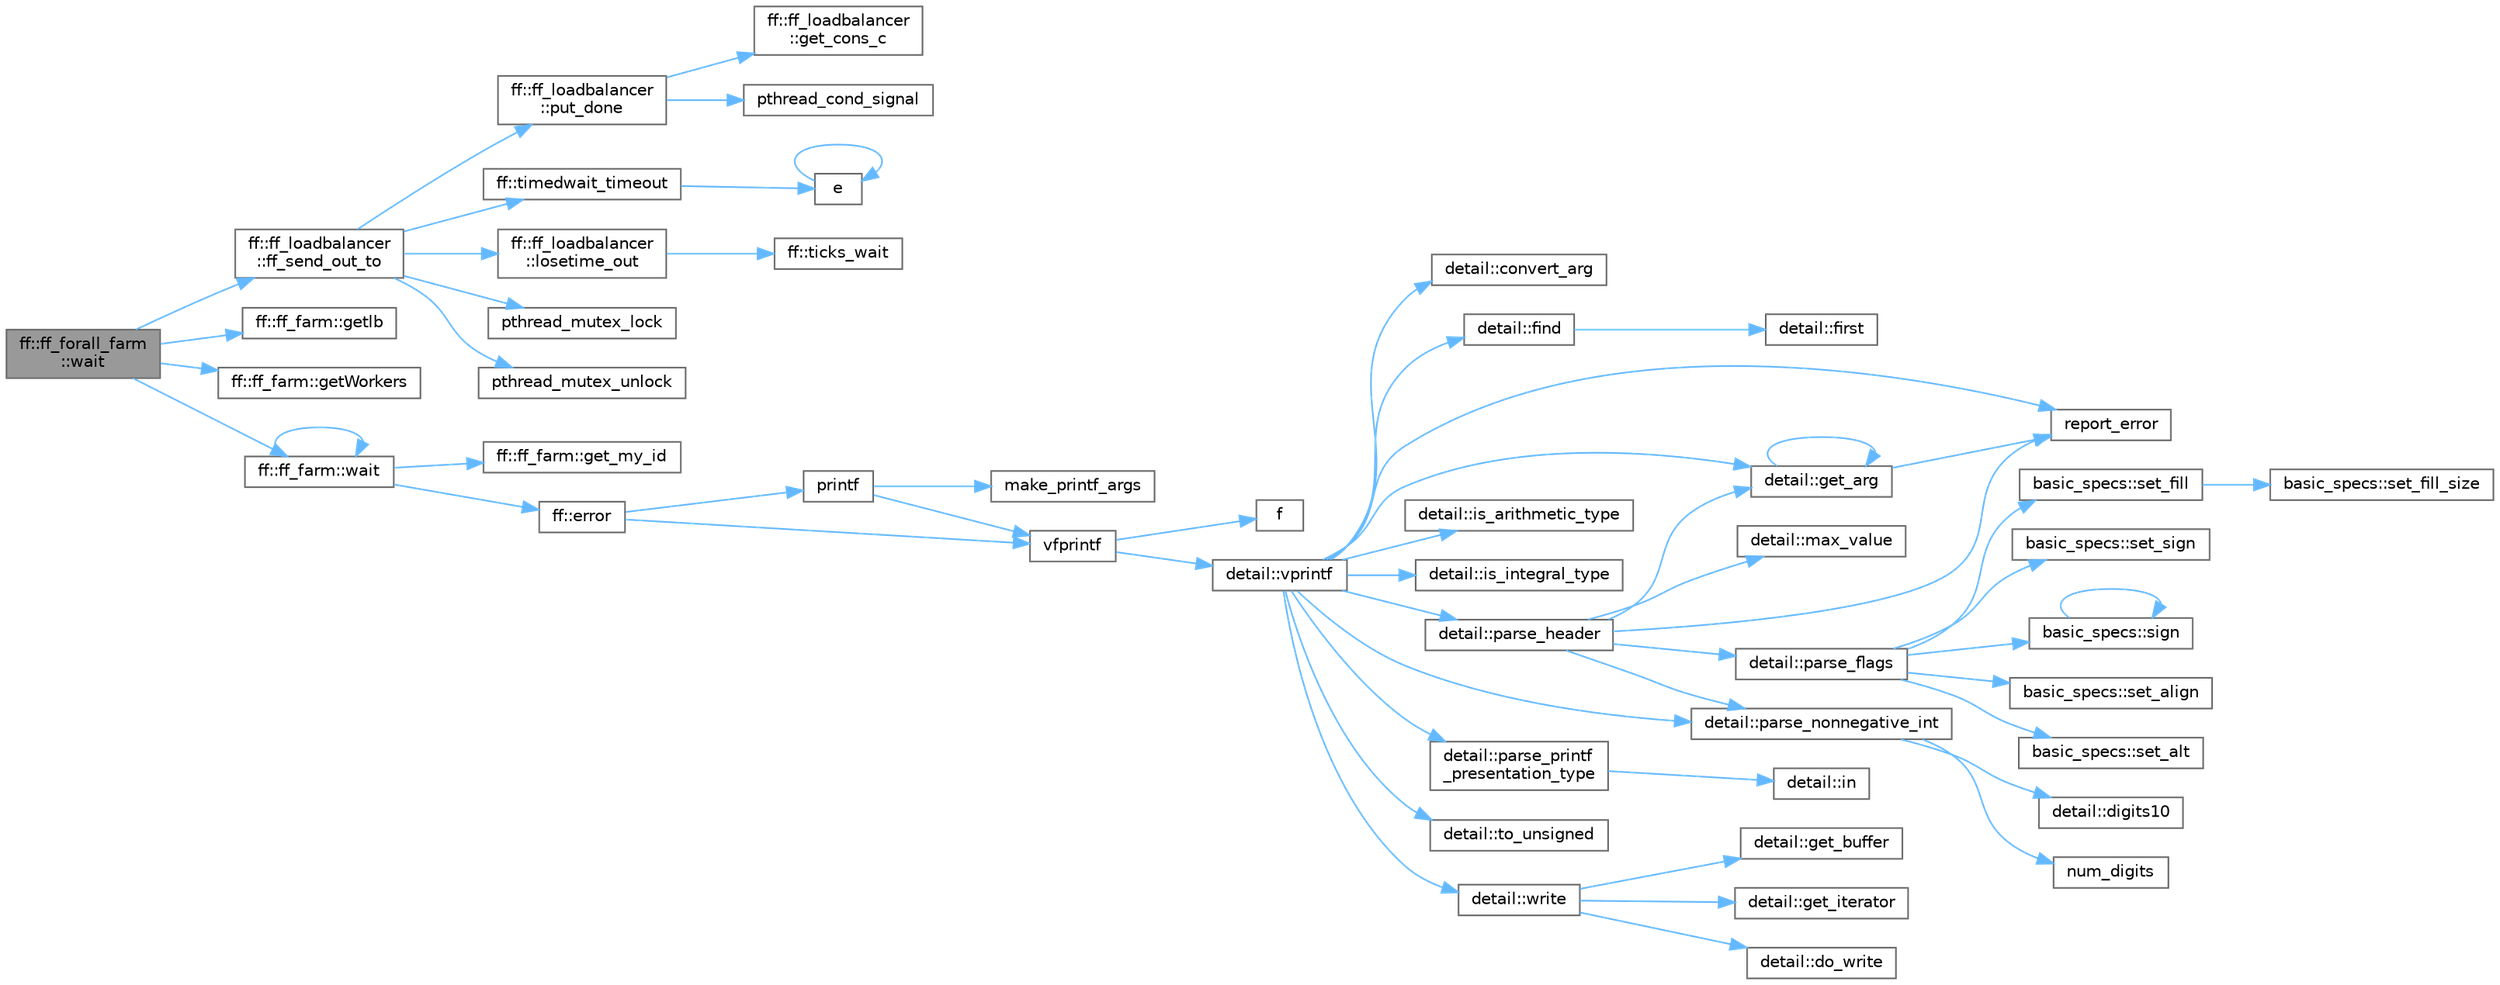 digraph "ff::ff_forall_farm::wait"
{
 // LATEX_PDF_SIZE
  bgcolor="transparent";
  edge [fontname=Helvetica,fontsize=10,labelfontname=Helvetica,labelfontsize=10];
  node [fontname=Helvetica,fontsize=10,shape=box,height=0.2,width=0.4];
  rankdir="LR";
  Node1 [id="Node000001",label="ff::ff_forall_farm\l::wait",height=0.2,width=0.4,color="gray40", fillcolor="grey60", style="filled", fontcolor="black",tooltip="Puts the thread in waiting state"];
  Node1 -> Node2 [id="edge1_Node000001_Node000002",color="steelblue1",style="solid",tooltip=" "];
  Node2 [id="Node000002",label="ff::ff_loadbalancer\l::ff_send_out_to",height=0.2,width=0.4,color="grey40", fillcolor="white", style="filled",URL="$classff_1_1ff__loadbalancer.html#a19ea5e6e2013226b016823987642287a",tooltip=" "];
  Node2 -> Node3 [id="edge2_Node000002_Node000003",color="steelblue1",style="solid",tooltip=" "];
  Node3 [id="Node000003",label="ff::ff_loadbalancer\l::losetime_out",height=0.2,width=0.4,color="grey40", fillcolor="white", style="filled",URL="$classff_1_1ff__loadbalancer.html#a6f332ed5f5c98d391298afed648098e4",tooltip="Loses some time before sending the message to output buffer"];
  Node3 -> Node4 [id="edge3_Node000003_Node000004",color="steelblue1",style="solid",tooltip=" "];
  Node4 [id="Node000004",label="ff::ticks_wait",height=0.2,width=0.4,color="grey40", fillcolor="white", style="filled",URL="$namespaceff.html#a04585e83a60ec0d1664ccfec22c87b8c",tooltip=" "];
  Node2 -> Node5 [id="edge4_Node000002_Node000005",color="steelblue1",style="solid",tooltip=" "];
  Node5 [id="Node000005",label="pthread_mutex_lock",height=0.2,width=0.4,color="grey40", fillcolor="white", style="filled",URL="$pthread__minport__windows_8h.html#ac24005266439bc710f8d85235c0c9213",tooltip=" "];
  Node2 -> Node6 [id="edge5_Node000002_Node000006",color="steelblue1",style="solid",tooltip=" "];
  Node6 [id="Node000006",label="pthread_mutex_unlock",height=0.2,width=0.4,color="grey40", fillcolor="white", style="filled",URL="$pthread__minport__windows_8h.html#a9ebcb4bbf90f780d17be7acd63b0e92f",tooltip=" "];
  Node2 -> Node7 [id="edge6_Node000002_Node000007",color="steelblue1",style="solid",tooltip=" "];
  Node7 [id="Node000007",label="ff::ff_loadbalancer\l::put_done",height=0.2,width=0.4,color="grey40", fillcolor="white", style="filled",URL="$classff_1_1ff__loadbalancer.html#a4f5f24de898f485099367d4a17d43d13",tooltip=" "];
  Node7 -> Node8 [id="edge7_Node000007_Node000008",color="steelblue1",style="solid",tooltip=" "];
  Node8 [id="Node000008",label="ff::ff_loadbalancer\l::get_cons_c",height=0.2,width=0.4,color="grey40", fillcolor="white", style="filled",URL="$classff_1_1ff__loadbalancer.html#a623ff7063cf4db73fc1249ec38ef2159",tooltip=" "];
  Node7 -> Node9 [id="edge8_Node000007_Node000009",color="steelblue1",style="solid",tooltip=" "];
  Node9 [id="Node000009",label="pthread_cond_signal",height=0.2,width=0.4,color="grey40", fillcolor="white", style="filled",URL="$pthread__minport__windows_8h.html#af3771cd9bcc377935b42c79ab48a3931",tooltip=" "];
  Node2 -> Node10 [id="edge9_Node000002_Node000010",color="steelblue1",style="solid",tooltip=" "];
  Node10 [id="Node000010",label="ff::timedwait_timeout",height=0.2,width=0.4,color="grey40", fillcolor="white", style="filled",URL="$namespaceff.html#a5b1f0a8d2b5b3ed69bee02a6b2d3041e",tooltip=" "];
  Node10 -> Node11 [id="edge10_Node000010_Node000011",color="steelblue1",style="solid",tooltip=" "];
  Node11 [id="Node000011",label="e",height=0.2,width=0.4,color="grey40", fillcolor="white", style="filled",URL="$_cwise__array__power__array_8cpp.html#a9cb86ff854760bf91a154f2724a9101d",tooltip=" "];
  Node11 -> Node11 [id="edge11_Node000011_Node000011",color="steelblue1",style="solid",tooltip=" "];
  Node1 -> Node12 [id="edge12_Node000001_Node000012",color="steelblue1",style="solid",tooltip=" "];
  Node12 [id="Node000012",label="ff::ff_farm::getlb",height=0.2,width=0.4,color="grey40", fillcolor="white", style="filled",URL="$classff_1_1ff__farm.html#ac198b3718c3dfc5c89291a4a7b2fa732",tooltip=" "];
  Node1 -> Node13 [id="edge13_Node000001_Node000013",color="steelblue1",style="solid",tooltip=" "];
  Node13 [id="Node000013",label="ff::ff_farm::getWorkers",height=0.2,width=0.4,color="grey40", fillcolor="white", style="filled",URL="$classff_1_1ff__farm.html#a67596a94ae016f648b2793a90b96a5de",tooltip=" "];
  Node1 -> Node14 [id="edge14_Node000001_Node000014",color="steelblue1",style="solid",tooltip=" "];
  Node14 [id="Node000014",label="ff::ff_farm::wait",height=0.2,width=0.4,color="grey40", fillcolor="white", style="filled",URL="$classff_1_1ff__farm.html#aecfdf624552b6d156de35fb5db36604c",tooltip="Puts the thread in waiting state"];
  Node14 -> Node15 [id="edge15_Node000014_Node000015",color="steelblue1",style="solid",tooltip=" "];
  Node15 [id="Node000015",label="ff::error",height=0.2,width=0.4,color="grey40", fillcolor="white", style="filled",URL="$namespaceff.html#a27d926d29b55e019eba5b70672301d82",tooltip=" "];
  Node15 -> Node16 [id="edge16_Node000015_Node000016",color="steelblue1",style="solid",tooltip=" "];
  Node16 [id="Node000016",label="printf",height=0.2,width=0.4,color="grey40", fillcolor="white", style="filled",URL="$printf_8h.html#aee3ed3a831f25f07e7be3919fff2203a",tooltip=" "];
  Node16 -> Node17 [id="edge17_Node000016_Node000017",color="steelblue1",style="solid",tooltip=" "];
  Node17 [id="Node000017",label="make_printf_args",height=0.2,width=0.4,color="grey40", fillcolor="white", style="filled",URL="$printf_8h.html#a27dcc0efcda04388971dbea3c875f122",tooltip=" "];
  Node16 -> Node18 [id="edge18_Node000016_Node000018",color="steelblue1",style="solid",tooltip=" "];
  Node18 [id="Node000018",label="vfprintf",height=0.2,width=0.4,color="grey40", fillcolor="white", style="filled",URL="$printf_8h.html#abb30aad964fc771fb52cf3ad88649df2",tooltip=" "];
  Node18 -> Node19 [id="edge19_Node000018_Node000019",color="steelblue1",style="solid",tooltip=" "];
  Node19 [id="Node000019",label="f",height=0.2,width=0.4,color="grey40", fillcolor="white", style="filled",URL="$cxx11__tensor__map_8cpp.html#a7f507fea02198f6cb81c86640c7b1a4e",tooltip=" "];
  Node18 -> Node20 [id="edge20_Node000018_Node000020",color="steelblue1",style="solid",tooltip=" "];
  Node20 [id="Node000020",label="detail::vprintf",height=0.2,width=0.4,color="grey40", fillcolor="white", style="filled",URL="$namespacedetail.html#a1c8c2218e4c822aa8f743fb9c573717f",tooltip=" "];
  Node20 -> Node21 [id="edge21_Node000020_Node000021",color="steelblue1",style="solid",tooltip=" "];
  Node21 [id="Node000021",label="detail::convert_arg",height=0.2,width=0.4,color="grey40", fillcolor="white", style="filled",URL="$namespacedetail.html#a03c11572c9a664266d6925f327dec7f3",tooltip=" "];
  Node20 -> Node22 [id="edge22_Node000020_Node000022",color="steelblue1",style="solid",tooltip=" "];
  Node22 [id="Node000022",label="detail::find",height=0.2,width=0.4,color="grey40", fillcolor="white", style="filled",URL="$namespacedetail.html#a6b71952fab3dc32f3edb2c3e9811d8d9",tooltip=" "];
  Node22 -> Node23 [id="edge23_Node000022_Node000023",color="steelblue1",style="solid",tooltip=" "];
  Node23 [id="Node000023",label="detail::first",height=0.2,width=0.4,color="grey40", fillcolor="white", style="filled",URL="$namespacedetail.html#a02319a3deb124802b88b61f85987df5e",tooltip=" "];
  Node20 -> Node24 [id="edge24_Node000020_Node000024",color="steelblue1",style="solid",tooltip=" "];
  Node24 [id="Node000024",label="detail::get_arg",height=0.2,width=0.4,color="grey40", fillcolor="white", style="filled",URL="$namespacedetail.html#a342ef250e45bd09b2ef666b6fae1c355",tooltip=" "];
  Node24 -> Node24 [id="edge25_Node000024_Node000024",color="steelblue1",style="solid",tooltip=" "];
  Node24 -> Node25 [id="edge26_Node000024_Node000025",color="steelblue1",style="solid",tooltip=" "];
  Node25 [id="Node000025",label="report_error",height=0.2,width=0.4,color="grey40", fillcolor="white", style="filled",URL="$format-inl_8h.html#a5555893692b00b61b3886349332fd01f",tooltip=" "];
  Node20 -> Node26 [id="edge27_Node000020_Node000026",color="steelblue1",style="solid",tooltip=" "];
  Node26 [id="Node000026",label="detail::is_arithmetic_type",height=0.2,width=0.4,color="grey40", fillcolor="white", style="filled",URL="$namespacedetail.html#a802c50a56a3495fdab6020b375ba1389",tooltip=" "];
  Node20 -> Node27 [id="edge28_Node000020_Node000027",color="steelblue1",style="solid",tooltip=" "];
  Node27 [id="Node000027",label="detail::is_integral_type",height=0.2,width=0.4,color="grey40", fillcolor="white", style="filled",URL="$namespacedetail.html#a2a60f8d1bee41b803f43fc42b707b5d1",tooltip=" "];
  Node20 -> Node28 [id="edge29_Node000020_Node000028",color="steelblue1",style="solid",tooltip=" "];
  Node28 [id="Node000028",label="detail::parse_header",height=0.2,width=0.4,color="grey40", fillcolor="white", style="filled",URL="$namespacedetail.html#afc9d93e58b8edb8077f8bc8eee7f4035",tooltip=" "];
  Node28 -> Node24 [id="edge30_Node000028_Node000024",color="steelblue1",style="solid",tooltip=" "];
  Node28 -> Node29 [id="edge31_Node000028_Node000029",color="steelblue1",style="solid",tooltip=" "];
  Node29 [id="Node000029",label="detail::max_value",height=0.2,width=0.4,color="grey40", fillcolor="white", style="filled",URL="$namespacedetail.html#a45c2130c44ebe54179eafcee3cda2bfb",tooltip=" "];
  Node28 -> Node30 [id="edge32_Node000028_Node000030",color="steelblue1",style="solid",tooltip=" "];
  Node30 [id="Node000030",label="detail::parse_flags",height=0.2,width=0.4,color="grey40", fillcolor="white", style="filled",URL="$namespacedetail.html#a4213daed116a37e1767881da51238261",tooltip=" "];
  Node30 -> Node31 [id="edge33_Node000030_Node000031",color="steelblue1",style="solid",tooltip=" "];
  Node31 [id="Node000031",label="basic_specs::set_align",height=0.2,width=0.4,color="grey40", fillcolor="white", style="filled",URL="$classbasic__specs.html#ad73b6f854341aaabc744bf54e6ea6af6",tooltip=" "];
  Node30 -> Node32 [id="edge34_Node000030_Node000032",color="steelblue1",style="solid",tooltip=" "];
  Node32 [id="Node000032",label="basic_specs::set_alt",height=0.2,width=0.4,color="grey40", fillcolor="white", style="filled",URL="$classbasic__specs.html#a5f10314706a8a3d579f882f30d283b61",tooltip=" "];
  Node30 -> Node33 [id="edge35_Node000030_Node000033",color="steelblue1",style="solid",tooltip=" "];
  Node33 [id="Node000033",label="basic_specs::set_fill",height=0.2,width=0.4,color="grey40", fillcolor="white", style="filled",URL="$classbasic__specs.html#a1600987fb39fed5dfdac21b218061a9e",tooltip=" "];
  Node33 -> Node34 [id="edge36_Node000033_Node000034",color="steelblue1",style="solid",tooltip=" "];
  Node34 [id="Node000034",label="basic_specs::set_fill_size",height=0.2,width=0.4,color="grey40", fillcolor="white", style="filled",URL="$classbasic__specs.html#a4b36db5ad1e38169bd6653635d5e69cd",tooltip=" "];
  Node30 -> Node35 [id="edge37_Node000030_Node000035",color="steelblue1",style="solid",tooltip=" "];
  Node35 [id="Node000035",label="basic_specs::set_sign",height=0.2,width=0.4,color="grey40", fillcolor="white", style="filled",URL="$classbasic__specs.html#a7020ec66ba6918727e4102567c5c731a",tooltip=" "];
  Node30 -> Node36 [id="edge38_Node000030_Node000036",color="steelblue1",style="solid",tooltip=" "];
  Node36 [id="Node000036",label="basic_specs::sign",height=0.2,width=0.4,color="grey40", fillcolor="white", style="filled",URL="$classbasic__specs.html#a380e6ff33a8ae05e3ef479bf95696ad2",tooltip=" "];
  Node36 -> Node36 [id="edge39_Node000036_Node000036",color="steelblue1",style="solid",tooltip=" "];
  Node28 -> Node37 [id="edge40_Node000028_Node000037",color="steelblue1",style="solid",tooltip=" "];
  Node37 [id="Node000037",label="detail::parse_nonnegative_int",height=0.2,width=0.4,color="grey40", fillcolor="white", style="filled",URL="$namespacedetail.html#a338caba782225e115a9902d4d0835f5f",tooltip=" "];
  Node37 -> Node38 [id="edge41_Node000037_Node000038",color="steelblue1",style="solid",tooltip=" "];
  Node38 [id="Node000038",label="detail::digits10",height=0.2,width=0.4,color="grey40", fillcolor="white", style="filled",URL="$namespacedetail.html#a3a043db05db2d07deb2d98ba2d04b4eb",tooltip=" "];
  Node37 -> Node39 [id="edge42_Node000037_Node000039",color="steelblue1",style="solid",tooltip=" "];
  Node39 [id="Node000039",label="num_digits",height=0.2,width=0.4,color="grey40", fillcolor="white", style="filled",URL="$_sequence_8c.html#aa16e8c03d098498ad9c8839cf2c48044",tooltip=" "];
  Node28 -> Node25 [id="edge43_Node000028_Node000025",color="steelblue1",style="solid",tooltip=" "];
  Node20 -> Node37 [id="edge44_Node000020_Node000037",color="steelblue1",style="solid",tooltip=" "];
  Node20 -> Node40 [id="edge45_Node000020_Node000040",color="steelblue1",style="solid",tooltip=" "];
  Node40 [id="Node000040",label="detail::parse_printf\l_presentation_type",height=0.2,width=0.4,color="grey40", fillcolor="white", style="filled",URL="$namespacedetail.html#aa2cb095169b23e3a66260ad7078f44cc",tooltip=" "];
  Node40 -> Node41 [id="edge46_Node000040_Node000041",color="steelblue1",style="solid",tooltip=" "];
  Node41 [id="Node000041",label="detail::in",height=0.2,width=0.4,color="grey40", fillcolor="white", style="filled",URL="$namespacedetail.html#a52a5e2ed06c229dcf95ea5c46d48d05e",tooltip=" "];
  Node20 -> Node25 [id="edge47_Node000020_Node000025",color="steelblue1",style="solid",tooltip=" "];
  Node20 -> Node42 [id="edge48_Node000020_Node000042",color="steelblue1",style="solid",tooltip=" "];
  Node42 [id="Node000042",label="detail::to_unsigned",height=0.2,width=0.4,color="grey40", fillcolor="white", style="filled",URL="$namespacedetail.html#a4855e668246c731a97484efc329f2aac",tooltip=" "];
  Node20 -> Node43 [id="edge49_Node000020_Node000043",color="steelblue1",style="solid",tooltip=" "];
  Node43 [id="Node000043",label="detail::write",height=0.2,width=0.4,color="grey40", fillcolor="white", style="filled",URL="$namespacedetail.html#a29dacf26eedc9e3575fb57329a5ca0a3",tooltip=" "];
  Node43 -> Node44 [id="edge50_Node000043_Node000044",color="steelblue1",style="solid",tooltip=" "];
  Node44 [id="Node000044",label="detail::do_write",height=0.2,width=0.4,color="grey40", fillcolor="white", style="filled",URL="$namespacedetail.html#a5007cc441bd246a9096070c10d1ea683",tooltip=" "];
  Node43 -> Node45 [id="edge51_Node000043_Node000045",color="steelblue1",style="solid",tooltip=" "];
  Node45 [id="Node000045",label="detail::get_buffer",height=0.2,width=0.4,color="grey40", fillcolor="white", style="filled",URL="$namespacedetail.html#ad803bb19df422bc4c4f92d75c7564437",tooltip=" "];
  Node43 -> Node46 [id="edge52_Node000043_Node000046",color="steelblue1",style="solid",tooltip=" "];
  Node46 [id="Node000046",label="detail::get_iterator",height=0.2,width=0.4,color="grey40", fillcolor="white", style="filled",URL="$namespacedetail.html#a05e3e231207d3f28f83261c2e7ad2fe5",tooltip=" "];
  Node15 -> Node18 [id="edge53_Node000015_Node000018",color="steelblue1",style="solid",tooltip=" "];
  Node14 -> Node47 [id="edge54_Node000014_Node000047",color="steelblue1",style="solid",tooltip=" "];
  Node47 [id="Node000047",label="ff::ff_farm::get_my_id",height=0.2,width=0.4,color="grey40", fillcolor="white", style="filled",URL="$classff_1_1ff__farm.html#ac739b3832fc7ca13c318af7b97f20068",tooltip="Returns the identifier of the node (not unique)"];
  Node14 -> Node14 [id="edge55_Node000014_Node000014",color="steelblue1",style="solid",tooltip=" "];
}
